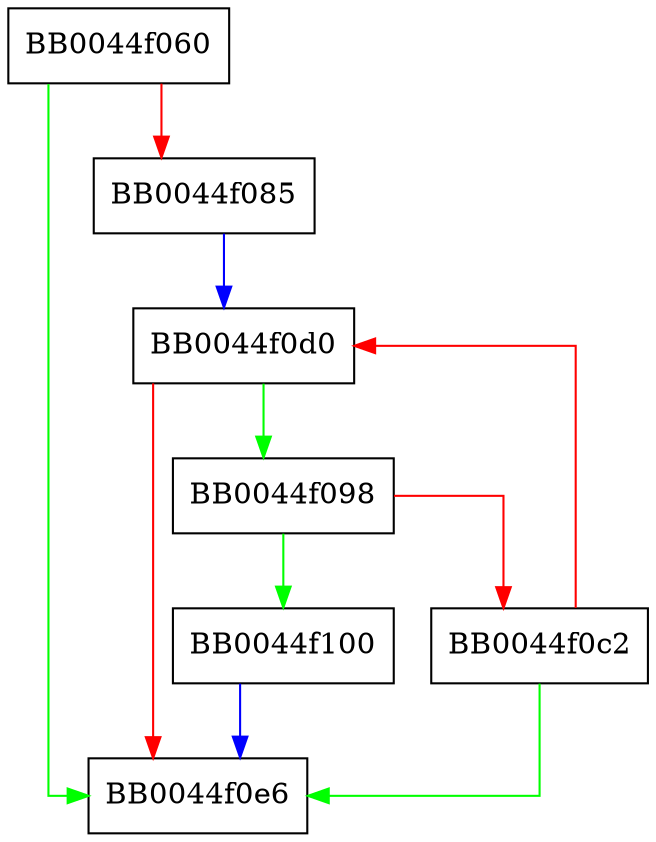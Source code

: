 digraph DSA_sign_loop {
  node [shape="box"];
  graph [splines=ortho];
  BB0044f060 -> BB0044f0e6 [color="green"];
  BB0044f060 -> BB0044f085 [color="red"];
  BB0044f085 -> BB0044f0d0 [color="blue"];
  BB0044f098 -> BB0044f100 [color="green"];
  BB0044f098 -> BB0044f0c2 [color="red"];
  BB0044f0c2 -> BB0044f0e6 [color="green"];
  BB0044f0c2 -> BB0044f0d0 [color="red"];
  BB0044f0d0 -> BB0044f098 [color="green"];
  BB0044f0d0 -> BB0044f0e6 [color="red"];
  BB0044f100 -> BB0044f0e6 [color="blue"];
}
